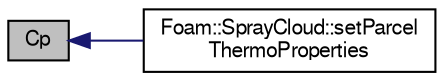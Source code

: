 digraph "Cp"
{
  bgcolor="transparent";
  edge [fontname="FreeSans",fontsize="10",labelfontname="FreeSans",labelfontsize="10"];
  node [fontname="FreeSans",fontsize="10",shape=record];
  rankdir="LR";
  Node1 [label="Cp",height=0.2,width=0.4,color="black", fillcolor="grey75", style="filled" fontcolor="black"];
  Node1 -> Node2 [dir="back",color="midnightblue",fontsize="10",style="solid",fontname="FreeSans"];
  Node2 [label="Foam::SprayCloud::setParcel\lThermoProperties",height=0.2,width=0.4,color="black",URL="$a02341.html#a3b7f36d51838109c584a2ae57c525d57",tooltip="Set parcel thermo properties. "];
}
